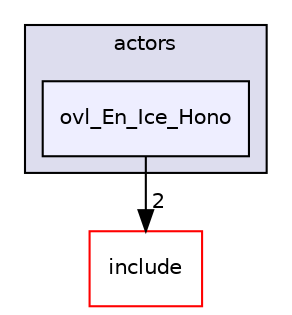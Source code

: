 digraph "src/overlays/actors/ovl_En_Ice_Hono" {
  compound=true
  node [ fontsize="10", fontname="Helvetica"];
  edge [ labelfontsize="10", labelfontname="Helvetica"];
  subgraph clusterdir_e93473484be31ce7bcb356bd643a22f8 {
    graph [ bgcolor="#ddddee", pencolor="black", label="actors" fontname="Helvetica", fontsize="10", URL="dir_e93473484be31ce7bcb356bd643a22f8.html"]
  dir_19068431df52ad7cf657c902c57a7925 [shape=box, label="ovl_En_Ice_Hono", style="filled", fillcolor="#eeeeff", pencolor="black", URL="dir_19068431df52ad7cf657c902c57a7925.html"];
  }
  dir_d44c64559bbebec7f509842c48db8b23 [shape=box label="include" fillcolor="white" style="filled" color="red" URL="dir_d44c64559bbebec7f509842c48db8b23.html"];
  dir_19068431df52ad7cf657c902c57a7925->dir_d44c64559bbebec7f509842c48db8b23 [headlabel="2", labeldistance=1.5 headhref="dir_000278_000000.html"];
}
